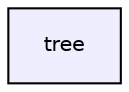 digraph G {
  compound=true
  node [ fontsize="10", fontname="Helvetica"];
  edge [ labelfontsize="10", labelfontname="Helvetica"];
  dir_70093cb3a9d1f8840af4e997fde867c3 [shape=box, label="tree", style="filled", fillcolor="#eeeeff", pencolor="black", URL="dir_70093cb3a9d1f8840af4e997fde867c3.html"];
}
